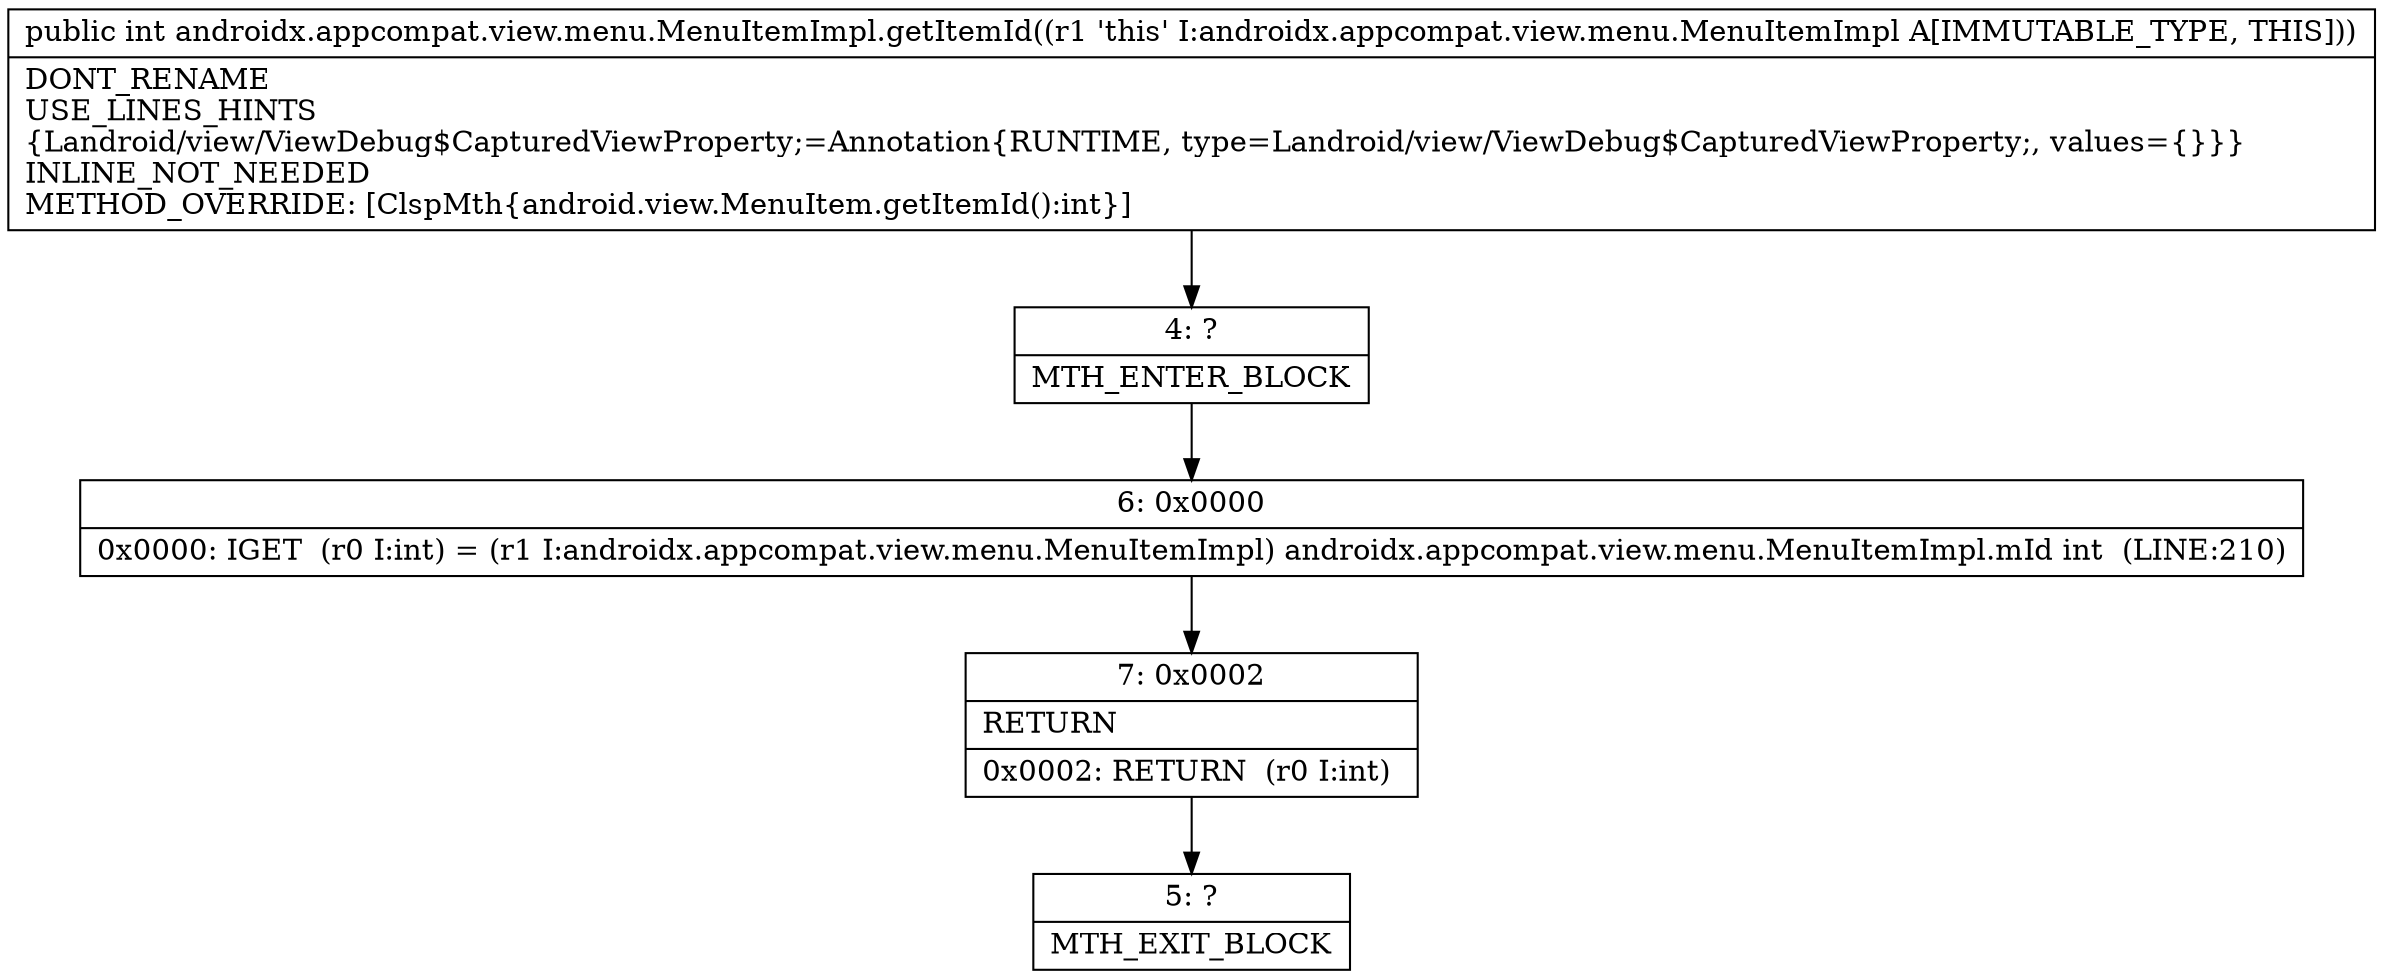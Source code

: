 digraph "CFG forandroidx.appcompat.view.menu.MenuItemImpl.getItemId()I" {
Node_4 [shape=record,label="{4\:\ ?|MTH_ENTER_BLOCK\l}"];
Node_6 [shape=record,label="{6\:\ 0x0000|0x0000: IGET  (r0 I:int) = (r1 I:androidx.appcompat.view.menu.MenuItemImpl) androidx.appcompat.view.menu.MenuItemImpl.mId int  (LINE:210)\l}"];
Node_7 [shape=record,label="{7\:\ 0x0002|RETURN\l|0x0002: RETURN  (r0 I:int) \l}"];
Node_5 [shape=record,label="{5\:\ ?|MTH_EXIT_BLOCK\l}"];
MethodNode[shape=record,label="{public int androidx.appcompat.view.menu.MenuItemImpl.getItemId((r1 'this' I:androidx.appcompat.view.menu.MenuItemImpl A[IMMUTABLE_TYPE, THIS]))  | DONT_RENAME\lUSE_LINES_HINTS\l\{Landroid\/view\/ViewDebug$CapturedViewProperty;=Annotation\{RUNTIME, type=Landroid\/view\/ViewDebug$CapturedViewProperty;, values=\{\}\}\}\lINLINE_NOT_NEEDED\lMETHOD_OVERRIDE: [ClspMth\{android.view.MenuItem.getItemId():int\}]\l}"];
MethodNode -> Node_4;Node_4 -> Node_6;
Node_6 -> Node_7;
Node_7 -> Node_5;
}

